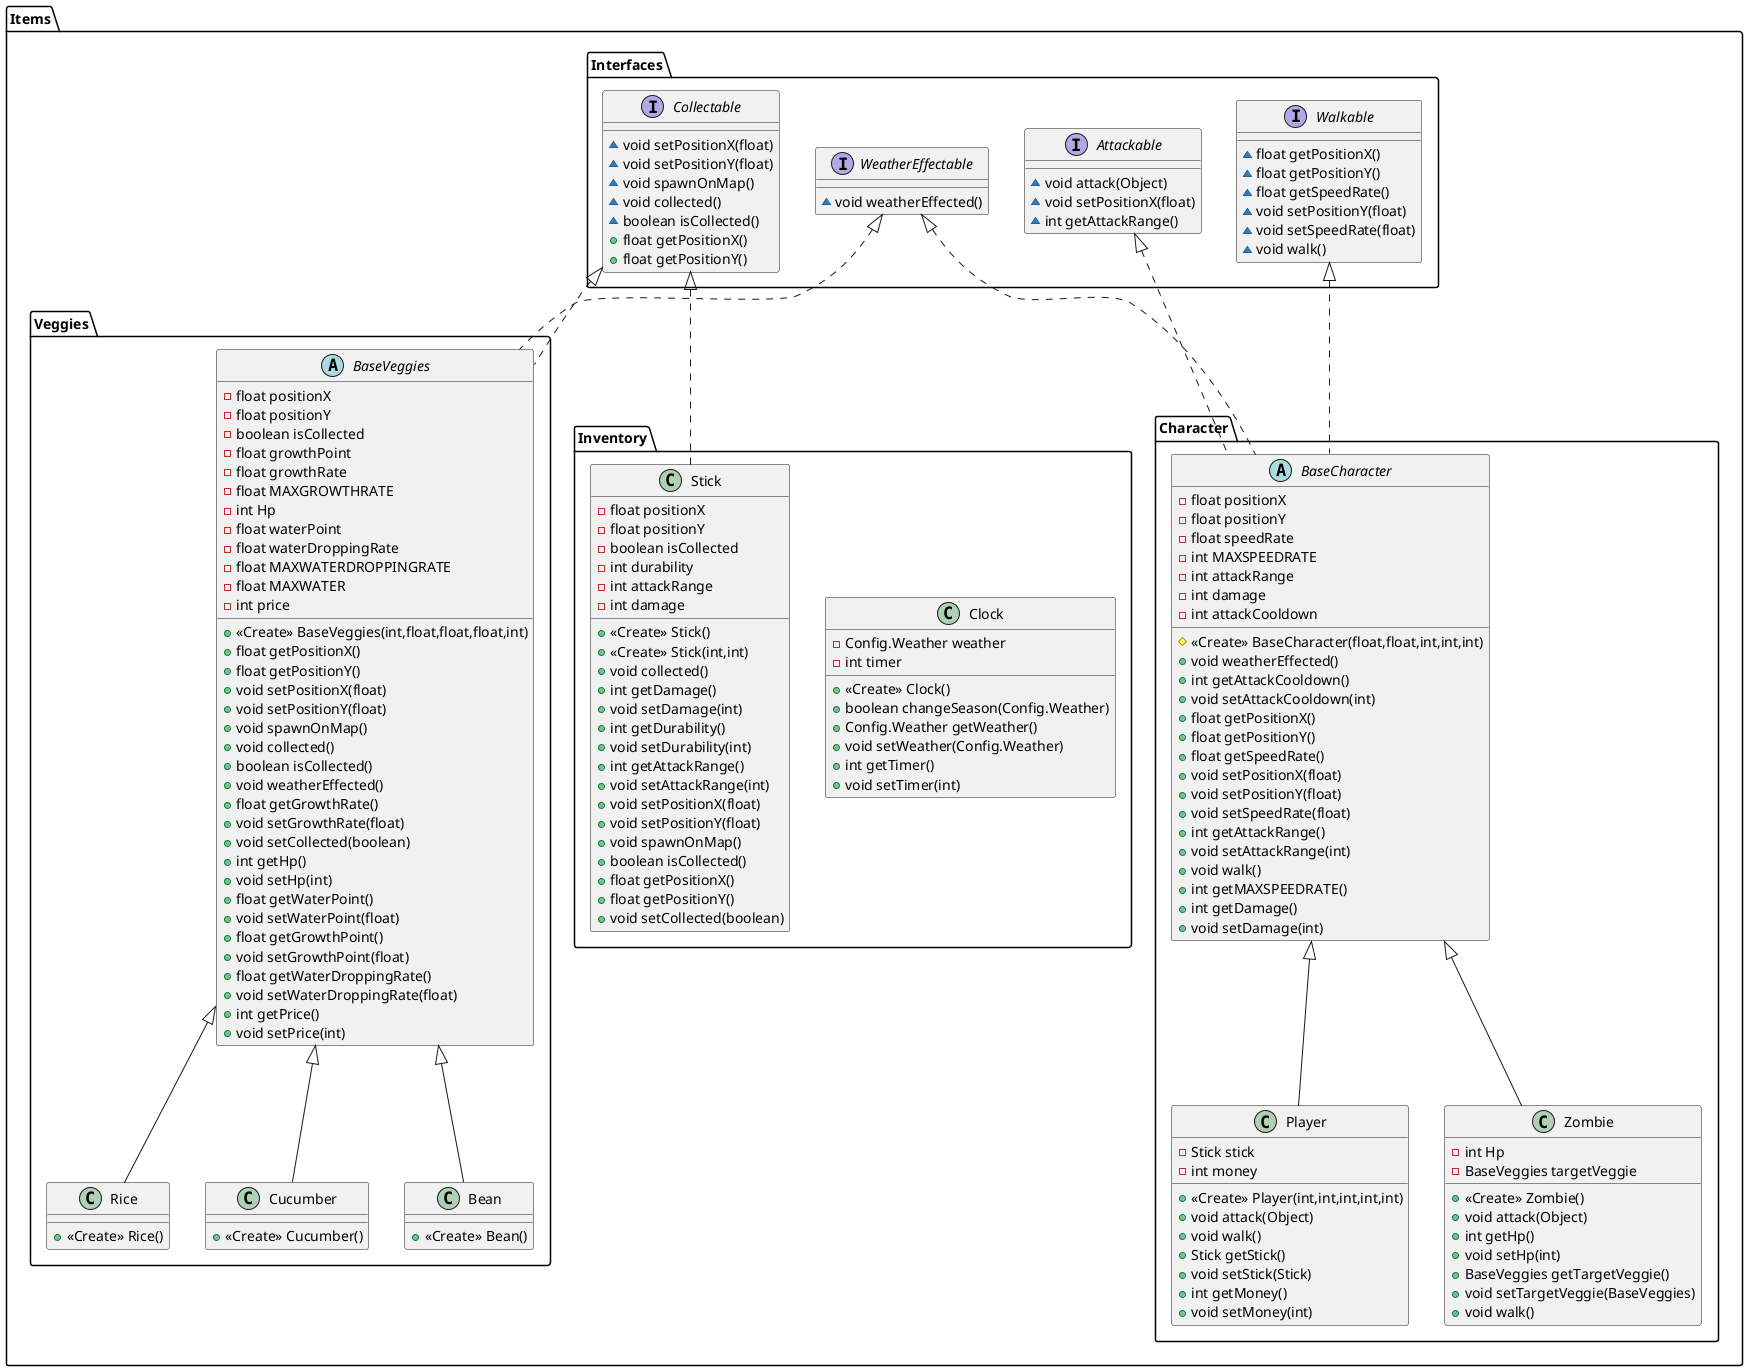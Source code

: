 @startuml
class Items.Veggies.Bean {
+ <<Create>> Bean()
}
abstract class Items.Veggies.BaseVeggies {
- float positionX
- float positionY
- boolean isCollected
- float growthPoint
- float growthRate
- float MAXGROWTHRATE
- int Hp
- float waterPoint
- float waterDroppingRate
- float MAXWATERDROPPINGRATE
- float MAXWATER
- int price
+ <<Create>> BaseVeggies(int,float,float,float,int)
+ float getPositionX()
+ float getPositionY()
+ void setPositionX(float)
+ void setPositionY(float)
+ void spawnOnMap()
+ void collected()
+ boolean isCollected()
+ void weatherEffected()
+ float getGrowthRate()
+ void setGrowthRate(float)
+ void setCollected(boolean)
+ int getHp()
+ void setHp(int)
+ float getWaterPoint()
+ void setWaterPoint(float)
+ float getGrowthPoint()
+ void setGrowthPoint(float)
+ float getWaterDroppingRate()
+ void setWaterDroppingRate(float)
+ int getPrice()
+ void setPrice(int)
}
interface Items.Interfaces.Collectable {
~ void setPositionX(float)
~ void setPositionY(float)
~ void spawnOnMap()
~ void collected()
~ boolean isCollected()
+ float getPositionX()
+ float getPositionY()
}
class Items.Character.Player {
- Stick stick
- int money
+ <<Create>> Player(int,int,int,int,int)
+ void attack(Object)
+ void walk()
+ Stick getStick()
+ void setStick(Stick)
+ int getMoney()
+ void setMoney(int)
}
class Items.Veggies.Rice {
+ <<Create>> Rice()
}
interface Items.Interfaces.WeatherEffectable {
~ void weatherEffected()
}
class Items.Veggies.Cucumber {
+ <<Create>> Cucumber()
}
abstract class Items.Character.BaseCharacter {
- float positionX
- float positionY
- float speedRate
- int MAXSPEEDRATE
- int attackRange
- int damage
- int attackCooldown
# <<Create>> BaseCharacter(float,float,int,int,int)
+ void weatherEffected()
+ int getAttackCooldown()
+ void setAttackCooldown(int)
+ float getPositionX()
+ float getPositionY()
+ float getSpeedRate()
+ void setPositionX(float)
+ void setPositionY(float)
+ void setSpeedRate(float)
+ int getAttackRange()
+ void setAttackRange(int)
+ void walk()
+ int getMAXSPEEDRATE()
+ int getDamage()
+ void setDamage(int)
}
class Items.Inventory.Clock {
- Config.Weather weather
- int timer
+ <<Create>> Clock()
+ boolean changeSeason(Config.Weather)
+ Config.Weather getWeather()
+ void setWeather(Config.Weather)
+ int getTimer()
+ void setTimer(int)
}
interface Items.Interfaces.Walkable {
~ float getPositionX()
~ float getPositionY()
~ float getSpeedRate()
~ void setPositionY(float)
~ void setSpeedRate(float)
~ void walk()
}
interface Items.Interfaces.Attackable {
~ void attack(Object)
~ void setPositionX(float)
~ int getAttackRange()
}
class Items.Character.Zombie {
- int Hp
- BaseVeggies targetVeggie
+ <<Create>> Zombie()
+ void attack(Object)
+ int getHp()
+ void setHp(int)
+ BaseVeggies getTargetVeggie()
+ void setTargetVeggie(BaseVeggies)
+ void walk()
}
class Items.Inventory.Stick {
- float positionX
- float positionY
- boolean isCollected
- int durability
- int attackRange
- int damage
+ <<Create>> Stick()
+ <<Create>> Stick(int,int)
+ void collected()
+ int getDamage()
+ void setDamage(int)
+ int getDurability()
+ void setDurability(int)
+ int getAttackRange()
+ void setAttackRange(int)
+ void setPositionX(float)
+ void setPositionY(float)
+ void spawnOnMap()
+ boolean isCollected()
+ float getPositionX()
+ float getPositionY()
+ void setCollected(boolean)
}


Items.Veggies.BaseVeggies <|-- Items.Veggies.Bean
Items.Interfaces.WeatherEffectable <|.. Items.Veggies.BaseVeggies
Items.Interfaces.Collectable <|.. Items.Veggies.BaseVeggies
Items.Character.BaseCharacter <|-- Items.Character.Player
Items.Veggies.BaseVeggies <|-- Items.Veggies.Rice
Items.Veggies.BaseVeggies <|-- Items.Veggies.Cucumber
Items.Interfaces.Walkable <|.. Items.Character.BaseCharacter
Items.Interfaces.Attackable <|.. Items.Character.BaseCharacter
Items.Interfaces.WeatherEffectable <|.. Items.Character.BaseCharacter
Items.Character.BaseCharacter <|-- Items.Character.Zombie
Items.Interfaces.Collectable <|.. Items.Inventory.Stick
@enduml